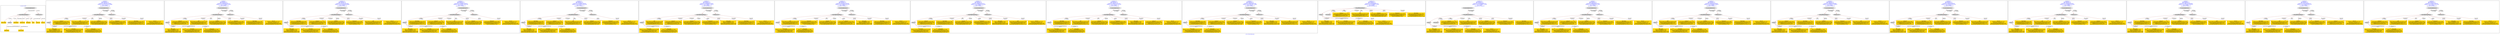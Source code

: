 digraph n0 {
fontcolor="blue"
remincross="true"
label="s12-s-19-artworks.json"
subgraph cluster_0 {
label="1-correct model"
n2[style="filled",color="white",fillcolor="lightgray",label="CulturalHeritageObject1"];
n3[shape="plaintext",style="filled",fillcolor="gold",label="date_made"];
n4[style="filled",color="white",fillcolor="lightgray",label="Person1"];
n5[shape="plaintext",style="filled",fillcolor="gold",label="description"];
n6[shape="plaintext",style="filled",fillcolor="gold",label="dimensions"];
n7[shape="plaintext",style="filled",fillcolor="gold",label="technique"];
n8[shape="plaintext",style="filled",fillcolor="gold",label="title"];
n9[shape="plaintext",style="filled",fillcolor="gold",label="access_id"];
n10[shape="plaintext",style="filled",fillcolor="gold",label="nationality"];
n11[shape="plaintext",style="filled",fillcolor="gold",label="artist_name"];
n12[style="filled",color="white",fillcolor="lightgray",label="EuropeanaAggregation1"];
n13[style="filled",color="white",fillcolor="lightgray",label="WebResource1"];
n14[shape="plaintext",style="filled",fillcolor="gold",label="img_url"];
}
subgraph cluster_1 {
label="candidate 0\nlink coherence:1.0\nnode coherence:1.0\nconfidence:0.5061838747039631\nmapping score:0.6131724026790988\ncost:11.99961\n-precision:0.83-recall:0.83"
n16[style="filled",color="white",fillcolor="lightgray",label="CulturalHeritageObject1"];
n17[style="filled",color="white",fillcolor="lightgray",label="Person1"];
n18[style="filled",color="white",fillcolor="lightgray",label="EuropeanaAggregation1"];
n19[style="filled",color="white",fillcolor="lightgray",label="WebResource1"];
n20[shape="plaintext",style="filled",fillcolor="gold",label="date_made\n[Person,dateOfDeath,0.402]\n[Person,dateOfBirth,0.374]\n[CulturalHeritageObject,created,0.114]\n[Person,biographicalInformation,0.109]"];
n21[shape="plaintext",style="filled",fillcolor="gold",label="access_id\n[CulturalHeritageObject,extent,0.561]\n[CulturalHeritageObject,description,0.186]\n[WebResource,classLink,0.128]\n[CulturalHeritageObject,provenance,0.125]"];
n22[shape="plaintext",style="filled",fillcolor="gold",label="title\n[CulturalHeritageObject,description,0.325]\n[Person,biographicalInformation,0.301]\n[CulturalHeritageObject,title,0.277]\n[CulturalHeritageObject,provenance,0.097]"];
n23[shape="plaintext",style="filled",fillcolor="gold",label="technique\n[CulturalHeritageObject,medium,0.641]\n[CulturalHeritageObject,description,0.168]\n[Person,biographicalInformation,0.108]\n[CulturalHeritageObject,title,0.083]"];
n24[shape="plaintext",style="filled",fillcolor="gold",label="img_url\n[WebResource,classLink,0.737]\n[Document,classLink,0.152]\n[Person,biographicalInformation,0.06]\n[CulturalHeritageObject,description,0.051]"];
n25[shape="plaintext",style="filled",fillcolor="gold",label="dimensions\n[CulturalHeritageObject,extent,0.599]\n[CulturalHeritageObject,description,0.171]\n[CulturalHeritageObject,title,0.137]\n[Person,dateOfDeath,0.093]"];
n26[shape="plaintext",style="filled",fillcolor="gold",label="nationality\n[Person,countryAssociatedWithThePerson,0.855]\n[Person,biographicalInformation,0.079]\n[CulturalHeritageObject,title,0.039]\n[CulturalHeritageObject,description,0.027]"];
n27[shape="plaintext",style="filled",fillcolor="gold",label="artist_name\n[Person,nameOfThePerson,0.549]\n[Person,biographicalInformation,0.323]\n[CulturalHeritageObject,description,0.065]\n[CulturalHeritageObject,title,0.063]"];
n28[shape="plaintext",style="filled",fillcolor="gold",label="description\n[Person,biographicalInformation,0.46]\n[CulturalHeritageObject,description,0.371]\n[CulturalHeritageObject,title,0.111]\n[CulturalHeritageObject,provenance,0.059]"];
}
subgraph cluster_2 {
label="candidate 1\nlink coherence:1.0\nnode coherence:1.0\nconfidence:0.5030854910587115\nmapping score:0.6121396081306816\ncost:11.99961\n-precision:0.83-recall:0.83"
n30[style="filled",color="white",fillcolor="lightgray",label="CulturalHeritageObject1"];
n31[style="filled",color="white",fillcolor="lightgray",label="Person1"];
n32[style="filled",color="white",fillcolor="lightgray",label="EuropeanaAggregation1"];
n33[style="filled",color="white",fillcolor="lightgray",label="WebResource1"];
n34[shape="plaintext",style="filled",fillcolor="gold",label="access_id\n[CulturalHeritageObject,extent,0.561]\n[CulturalHeritageObject,description,0.186]\n[WebResource,classLink,0.128]\n[CulturalHeritageObject,provenance,0.125]"];
n35[shape="plaintext",style="filled",fillcolor="gold",label="title\n[CulturalHeritageObject,description,0.325]\n[Person,biographicalInformation,0.301]\n[CulturalHeritageObject,title,0.277]\n[CulturalHeritageObject,provenance,0.097]"];
n36[shape="plaintext",style="filled",fillcolor="gold",label="technique\n[CulturalHeritageObject,medium,0.641]\n[CulturalHeritageObject,description,0.168]\n[Person,biographicalInformation,0.108]\n[CulturalHeritageObject,title,0.083]"];
n37[shape="plaintext",style="filled",fillcolor="gold",label="img_url\n[WebResource,classLink,0.737]\n[Document,classLink,0.152]\n[Person,biographicalInformation,0.06]\n[CulturalHeritageObject,description,0.051]"];
n38[shape="plaintext",style="filled",fillcolor="gold",label="dimensions\n[CulturalHeritageObject,extent,0.599]\n[CulturalHeritageObject,description,0.171]\n[CulturalHeritageObject,title,0.137]\n[Person,dateOfDeath,0.093]"];
n39[shape="plaintext",style="filled",fillcolor="gold",label="date_made\n[Person,dateOfDeath,0.402]\n[Person,dateOfBirth,0.374]\n[CulturalHeritageObject,created,0.114]\n[Person,biographicalInformation,0.109]"];
n40[shape="plaintext",style="filled",fillcolor="gold",label="nationality\n[Person,countryAssociatedWithThePerson,0.855]\n[Person,biographicalInformation,0.079]\n[CulturalHeritageObject,title,0.039]\n[CulturalHeritageObject,description,0.027]"];
n41[shape="plaintext",style="filled",fillcolor="gold",label="artist_name\n[Person,nameOfThePerson,0.549]\n[Person,biographicalInformation,0.323]\n[CulturalHeritageObject,description,0.065]\n[CulturalHeritageObject,title,0.063]"];
n42[shape="plaintext",style="filled",fillcolor="gold",label="description\n[Person,biographicalInformation,0.46]\n[CulturalHeritageObject,description,0.371]\n[CulturalHeritageObject,title,0.111]\n[CulturalHeritageObject,provenance,0.059]"];
}
subgraph cluster_3 {
label="candidate 10\nlink coherence:1.0\nnode coherence:1.0\nconfidence:0.4737187215013654\nmapping score:0.6023506849448995\ncost:11.99961\n-precision:0.67-recall:0.67"
n44[style="filled",color="white",fillcolor="lightgray",label="CulturalHeritageObject1"];
n45[style="filled",color="white",fillcolor="lightgray",label="Person1"];
n46[style="filled",color="white",fillcolor="lightgray",label="EuropeanaAggregation1"];
n47[style="filled",color="white",fillcolor="lightgray",label="WebResource1"];
n48[shape="plaintext",style="filled",fillcolor="gold",label="description\n[Person,biographicalInformation,0.46]\n[CulturalHeritageObject,description,0.371]\n[CulturalHeritageObject,title,0.111]\n[CulturalHeritageObject,provenance,0.059]"];
n49[shape="plaintext",style="filled",fillcolor="gold",label="access_id\n[CulturalHeritageObject,extent,0.561]\n[CulturalHeritageObject,description,0.186]\n[WebResource,classLink,0.128]\n[CulturalHeritageObject,provenance,0.125]"];
n50[shape="plaintext",style="filled",fillcolor="gold",label="technique\n[CulturalHeritageObject,medium,0.641]\n[CulturalHeritageObject,description,0.168]\n[Person,biographicalInformation,0.108]\n[CulturalHeritageObject,title,0.083]"];
n51[shape="plaintext",style="filled",fillcolor="gold",label="img_url\n[WebResource,classLink,0.737]\n[Document,classLink,0.152]\n[Person,biographicalInformation,0.06]\n[CulturalHeritageObject,description,0.051]"];
n52[shape="plaintext",style="filled",fillcolor="gold",label="dimensions\n[CulturalHeritageObject,extent,0.599]\n[CulturalHeritageObject,description,0.171]\n[CulturalHeritageObject,title,0.137]\n[Person,dateOfDeath,0.093]"];
n53[shape="plaintext",style="filled",fillcolor="gold",label="date_made\n[Person,dateOfDeath,0.402]\n[Person,dateOfBirth,0.374]\n[CulturalHeritageObject,created,0.114]\n[Person,biographicalInformation,0.109]"];
n54[shape="plaintext",style="filled",fillcolor="gold",label="nationality\n[Person,countryAssociatedWithThePerson,0.855]\n[Person,biographicalInformation,0.079]\n[CulturalHeritageObject,title,0.039]\n[CulturalHeritageObject,description,0.027]"];
n55[shape="plaintext",style="filled",fillcolor="gold",label="artist_name\n[Person,nameOfThePerson,0.549]\n[Person,biographicalInformation,0.323]\n[CulturalHeritageObject,description,0.065]\n[CulturalHeritageObject,title,0.063]"];
n56[shape="plaintext",style="filled",fillcolor="gold",label="title\n[CulturalHeritageObject,description,0.325]\n[Person,biographicalInformation,0.301]\n[CulturalHeritageObject,title,0.277]\n[CulturalHeritageObject,provenance,0.097]"];
}
subgraph cluster_4 {
label="candidate 11\nlink coherence:1.0\nnode coherence:1.0\nconfidence:0.47145808217949703\nmapping score:0.6015971385042768\ncost:11.99961\n-precision:0.75-recall:0.75"
n58[style="filled",color="white",fillcolor="lightgray",label="CulturalHeritageObject1"];
n59[style="filled",color="white",fillcolor="lightgray",label="Person1"];
n60[style="filled",color="white",fillcolor="lightgray",label="EuropeanaAggregation1"];
n61[style="filled",color="white",fillcolor="lightgray",label="WebResource1"];
n62[shape="plaintext",style="filled",fillcolor="gold",label="date_made\n[Person,dateOfDeath,0.402]\n[Person,dateOfBirth,0.374]\n[CulturalHeritageObject,created,0.114]\n[Person,biographicalInformation,0.109]"];
n63[shape="plaintext",style="filled",fillcolor="gold",label="description\n[Person,biographicalInformation,0.46]\n[CulturalHeritageObject,description,0.371]\n[CulturalHeritageObject,title,0.111]\n[CulturalHeritageObject,provenance,0.059]"];
n64[shape="plaintext",style="filled",fillcolor="gold",label="access_id\n[CulturalHeritageObject,extent,0.561]\n[CulturalHeritageObject,description,0.186]\n[WebResource,classLink,0.128]\n[CulturalHeritageObject,provenance,0.125]"];
n65[shape="plaintext",style="filled",fillcolor="gold",label="title\n[CulturalHeritageObject,description,0.325]\n[Person,biographicalInformation,0.301]\n[CulturalHeritageObject,title,0.277]\n[CulturalHeritageObject,provenance,0.097]"];
n66[shape="plaintext",style="filled",fillcolor="gold",label="technique\n[CulturalHeritageObject,medium,0.641]\n[CulturalHeritageObject,description,0.168]\n[Person,biographicalInformation,0.108]\n[CulturalHeritageObject,title,0.083]"];
n67[shape="plaintext",style="filled",fillcolor="gold",label="img_url\n[WebResource,classLink,0.737]\n[Document,classLink,0.152]\n[Person,biographicalInformation,0.06]\n[CulturalHeritageObject,description,0.051]"];
n68[shape="plaintext",style="filled",fillcolor="gold",label="dimensions\n[CulturalHeritageObject,extent,0.599]\n[CulturalHeritageObject,description,0.171]\n[CulturalHeritageObject,title,0.137]\n[Person,dateOfDeath,0.093]"];
n69[shape="plaintext",style="filled",fillcolor="gold",label="nationality\n[Person,countryAssociatedWithThePerson,0.855]\n[Person,biographicalInformation,0.079]\n[CulturalHeritageObject,title,0.039]\n[CulturalHeritageObject,description,0.027]"];
n70[shape="plaintext",style="filled",fillcolor="gold",label="artist_name\n[Person,nameOfThePerson,0.549]\n[Person,biographicalInformation,0.323]\n[CulturalHeritageObject,description,0.065]\n[CulturalHeritageObject,title,0.063]"];
}
subgraph cluster_5 {
label="candidate 12\nlink coherence:1.0\nnode coherence:1.0\nconfidence:0.47145808217949703\nmapping score:0.6015971385042768\ncost:11.99972\n-precision:0.75-recall:0.75"
n72[style="filled",color="white",fillcolor="lightgray",label="CulturalHeritageObject1"];
n73[style="filled",color="white",fillcolor="lightgray",label="Person1"];
n74[style="filled",color="white",fillcolor="lightgray",label="EuropeanaAggregation1"];
n75[style="filled",color="white",fillcolor="lightgray",label="WebResource2"];
n76[shape="plaintext",style="filled",fillcolor="gold",label="date_made\n[Person,dateOfDeath,0.402]\n[Person,dateOfBirth,0.374]\n[CulturalHeritageObject,created,0.114]\n[Person,biographicalInformation,0.109]"];
n77[shape="plaintext",style="filled",fillcolor="gold",label="description\n[Person,biographicalInformation,0.46]\n[CulturalHeritageObject,description,0.371]\n[CulturalHeritageObject,title,0.111]\n[CulturalHeritageObject,provenance,0.059]"];
n78[shape="plaintext",style="filled",fillcolor="gold",label="access_id\n[CulturalHeritageObject,extent,0.561]\n[CulturalHeritageObject,description,0.186]\n[WebResource,classLink,0.128]\n[CulturalHeritageObject,provenance,0.125]"];
n79[shape="plaintext",style="filled",fillcolor="gold",label="title\n[CulturalHeritageObject,description,0.325]\n[Person,biographicalInformation,0.301]\n[CulturalHeritageObject,title,0.277]\n[CulturalHeritageObject,provenance,0.097]"];
n80[shape="plaintext",style="filled",fillcolor="gold",label="technique\n[CulturalHeritageObject,medium,0.641]\n[CulturalHeritageObject,description,0.168]\n[Person,biographicalInformation,0.108]\n[CulturalHeritageObject,title,0.083]"];
n81[shape="plaintext",style="filled",fillcolor="gold",label="dimensions\n[CulturalHeritageObject,extent,0.599]\n[CulturalHeritageObject,description,0.171]\n[CulturalHeritageObject,title,0.137]\n[Person,dateOfDeath,0.093]"];
n82[shape="plaintext",style="filled",fillcolor="gold",label="img_url\n[WebResource,classLink,0.737]\n[Document,classLink,0.152]\n[Person,biographicalInformation,0.06]\n[CulturalHeritageObject,description,0.051]"];
n83[shape="plaintext",style="filled",fillcolor="gold",label="nationality\n[Person,countryAssociatedWithThePerson,0.855]\n[Person,biographicalInformation,0.079]\n[CulturalHeritageObject,title,0.039]\n[CulturalHeritageObject,description,0.027]"];
n84[shape="plaintext",style="filled",fillcolor="gold",label="artist_name\n[Person,nameOfThePerson,0.549]\n[Person,biographicalInformation,0.323]\n[CulturalHeritageObject,description,0.065]\n[CulturalHeritageObject,title,0.063]"];
}
subgraph cluster_6 {
label="candidate 13\nlink coherence:1.0\nnode coherence:1.0\nconfidence:0.45426840877100283\nmapping score:0.595867247368112\ncost:11.99961\n-precision:0.83-recall:0.83"
n86[style="filled",color="white",fillcolor="lightgray",label="CulturalHeritageObject1"];
n87[style="filled",color="white",fillcolor="lightgray",label="Person1"];
n88[style="filled",color="white",fillcolor="lightgray",label="EuropeanaAggregation1"];
n89[style="filled",color="white",fillcolor="lightgray",label="WebResource1"];
n90[shape="plaintext",style="filled",fillcolor="gold",label="title\n[CulturalHeritageObject,description,0.325]\n[Person,biographicalInformation,0.301]\n[CulturalHeritageObject,title,0.277]\n[CulturalHeritageObject,provenance,0.097]"];
n91[shape="plaintext",style="filled",fillcolor="gold",label="access_id\n[CulturalHeritageObject,extent,0.561]\n[CulturalHeritageObject,description,0.186]\n[WebResource,classLink,0.128]\n[CulturalHeritageObject,provenance,0.125]"];
n92[shape="plaintext",style="filled",fillcolor="gold",label="technique\n[CulturalHeritageObject,medium,0.641]\n[CulturalHeritageObject,description,0.168]\n[Person,biographicalInformation,0.108]\n[CulturalHeritageObject,title,0.083]"];
n93[shape="plaintext",style="filled",fillcolor="gold",label="img_url\n[WebResource,classLink,0.737]\n[Document,classLink,0.152]\n[Person,biographicalInformation,0.06]\n[CulturalHeritageObject,description,0.051]"];
n94[shape="plaintext",style="filled",fillcolor="gold",label="dimensions\n[CulturalHeritageObject,extent,0.599]\n[CulturalHeritageObject,description,0.171]\n[CulturalHeritageObject,title,0.137]\n[Person,dateOfDeath,0.093]"];
n95[shape="plaintext",style="filled",fillcolor="gold",label="nationality\n[Person,countryAssociatedWithThePerson,0.855]\n[Person,biographicalInformation,0.079]\n[CulturalHeritageObject,title,0.039]\n[CulturalHeritageObject,description,0.027]"];
n96[shape="plaintext",style="filled",fillcolor="gold",label="date_made\n[Person,dateOfDeath,0.402]\n[Person,dateOfBirth,0.374]\n[CulturalHeritageObject,created,0.114]\n[Person,biographicalInformation,0.109]"];
n97[shape="plaintext",style="filled",fillcolor="gold",label="artist_name\n[Person,nameOfThePerson,0.549]\n[Person,biographicalInformation,0.323]\n[CulturalHeritageObject,description,0.065]\n[CulturalHeritageObject,title,0.063]"];
n98[shape="plaintext",style="filled",fillcolor="gold",label="description\n[Person,biographicalInformation,0.46]\n[CulturalHeritageObject,description,0.371]\n[CulturalHeritageObject,title,0.111]\n[CulturalHeritageObject,provenance,0.059]"];
}
subgraph cluster_7 {
label="candidate 14\nlink coherence:1.0\nnode coherence:1.0\nconfidence:0.45153281412903495\nmapping score:0.594955382487456\ncost:11.99961\n-precision:0.75-recall:0.75"
n100[style="filled",color="white",fillcolor="lightgray",label="CulturalHeritageObject1"];
n101[style="filled",color="white",fillcolor="lightgray",label="Person1"];
n102[style="filled",color="white",fillcolor="lightgray",label="EuropeanaAggregation1"];
n103[style="filled",color="white",fillcolor="lightgray",label="WebResource1"];
n104[shape="plaintext",style="filled",fillcolor="gold",label="title\n[CulturalHeritageObject,description,0.325]\n[Person,biographicalInformation,0.301]\n[CulturalHeritageObject,title,0.277]\n[CulturalHeritageObject,provenance,0.097]"];
n105[shape="plaintext",style="filled",fillcolor="gold",label="dimensions\n[CulturalHeritageObject,extent,0.599]\n[CulturalHeritageObject,description,0.171]\n[CulturalHeritageObject,title,0.137]\n[Person,dateOfDeath,0.093]"];
n106[shape="plaintext",style="filled",fillcolor="gold",label="technique\n[CulturalHeritageObject,medium,0.641]\n[CulturalHeritageObject,description,0.168]\n[Person,biographicalInformation,0.108]\n[CulturalHeritageObject,title,0.083]"];
n107[shape="plaintext",style="filled",fillcolor="gold",label="img_url\n[WebResource,classLink,0.737]\n[Document,classLink,0.152]\n[Person,biographicalInformation,0.06]\n[CulturalHeritageObject,description,0.051]"];
n108[shape="plaintext",style="filled",fillcolor="gold",label="access_id\n[CulturalHeritageObject,extent,0.561]\n[CulturalHeritageObject,description,0.186]\n[WebResource,classLink,0.128]\n[CulturalHeritageObject,provenance,0.125]"];
n109[shape="plaintext",style="filled",fillcolor="gold",label="nationality\n[Person,countryAssociatedWithThePerson,0.855]\n[Person,biographicalInformation,0.079]\n[CulturalHeritageObject,title,0.039]\n[CulturalHeritageObject,description,0.027]"];
n110[shape="plaintext",style="filled",fillcolor="gold",label="date_made\n[Person,dateOfDeath,0.402]\n[Person,dateOfBirth,0.374]\n[CulturalHeritageObject,created,0.114]\n[Person,biographicalInformation,0.109]"];
n111[shape="plaintext",style="filled",fillcolor="gold",label="artist_name\n[Person,nameOfThePerson,0.549]\n[Person,biographicalInformation,0.323]\n[CulturalHeritageObject,description,0.065]\n[CulturalHeritageObject,title,0.063]"];
n112[shape="plaintext",style="filled",fillcolor="gold",label="description\n[Person,biographicalInformation,0.46]\n[CulturalHeritageObject,description,0.371]\n[CulturalHeritageObject,title,0.111]\n[CulturalHeritageObject,provenance,0.059]"];
}
subgraph cluster_8 {
label="candidate 15\nlink coherence:1.0\nnode coherence:1.0\nconfidence:0.4506051624144127\nmapping score:0.5946461652492486\ncost:11.99961\n-precision:0.75-recall:0.75"
n114[style="filled",color="white",fillcolor="lightgray",label="CulturalHeritageObject1"];
n115[style="filled",color="white",fillcolor="lightgray",label="Person1"];
n116[style="filled",color="white",fillcolor="lightgray",label="EuropeanaAggregation1"];
n117[style="filled",color="white",fillcolor="lightgray",label="WebResource1"];
n118[shape="plaintext",style="filled",fillcolor="gold",label="access_id\n[CulturalHeritageObject,extent,0.561]\n[CulturalHeritageObject,description,0.186]\n[WebResource,classLink,0.128]\n[CulturalHeritageObject,provenance,0.125]"];
n119[shape="plaintext",style="filled",fillcolor="gold",label="description\n[Person,biographicalInformation,0.46]\n[CulturalHeritageObject,description,0.371]\n[CulturalHeritageObject,title,0.111]\n[CulturalHeritageObject,provenance,0.059]"];
n120[shape="plaintext",style="filled",fillcolor="gold",label="technique\n[CulturalHeritageObject,medium,0.641]\n[CulturalHeritageObject,description,0.168]\n[Person,biographicalInformation,0.108]\n[CulturalHeritageObject,title,0.083]"];
n121[shape="plaintext",style="filled",fillcolor="gold",label="img_url\n[WebResource,classLink,0.737]\n[Document,classLink,0.152]\n[Person,biographicalInformation,0.06]\n[CulturalHeritageObject,description,0.051]"];
n122[shape="plaintext",style="filled",fillcolor="gold",label="dimensions\n[CulturalHeritageObject,extent,0.599]\n[CulturalHeritageObject,description,0.171]\n[CulturalHeritageObject,title,0.137]\n[Person,dateOfDeath,0.093]"];
n123[shape="plaintext",style="filled",fillcolor="gold",label="nationality\n[Person,countryAssociatedWithThePerson,0.855]\n[Person,biographicalInformation,0.079]\n[CulturalHeritageObject,title,0.039]\n[CulturalHeritageObject,description,0.027]"];
n124[shape="plaintext",style="filled",fillcolor="gold",label="date_made\n[Person,dateOfDeath,0.402]\n[Person,dateOfBirth,0.374]\n[CulturalHeritageObject,created,0.114]\n[Person,biographicalInformation,0.109]"];
n125[shape="plaintext",style="filled",fillcolor="gold",label="artist_name\n[Person,nameOfThePerson,0.549]\n[Person,biographicalInformation,0.323]\n[CulturalHeritageObject,description,0.065]\n[CulturalHeritageObject,title,0.063]"];
n126[shape="plaintext",style="filled",fillcolor="gold",label="title\n[CulturalHeritageObject,description,0.325]\n[Person,biographicalInformation,0.301]\n[CulturalHeritageObject,title,0.277]\n[CulturalHeritageObject,provenance,0.097]"];
}
subgraph cluster_9 {
label="candidate 16\nlink coherence:1.0\nnode coherence:1.0\nconfidence:0.4463247222051067\nmapping score:0.5932193518461467\ncost:11.99961\n-precision:0.83-recall:0.83"
n128[style="filled",color="white",fillcolor="lightgray",label="CulturalHeritageObject1"];
n129[style="filled",color="white",fillcolor="lightgray",label="Person1"];
n130[style="filled",color="white",fillcolor="lightgray",label="EuropeanaAggregation1"];
n131[style="filled",color="white",fillcolor="lightgray",label="WebResource1"];
n132[shape="plaintext",style="filled",fillcolor="gold",label="description\n[Person,biographicalInformation,0.46]\n[CulturalHeritageObject,description,0.371]\n[CulturalHeritageObject,title,0.111]\n[CulturalHeritageObject,provenance,0.059]"];
n133[shape="plaintext",style="filled",fillcolor="gold",label="title\n[CulturalHeritageObject,description,0.325]\n[Person,biographicalInformation,0.301]\n[CulturalHeritageObject,title,0.277]\n[CulturalHeritageObject,provenance,0.097]"];
n134[shape="plaintext",style="filled",fillcolor="gold",label="technique\n[CulturalHeritageObject,medium,0.641]\n[CulturalHeritageObject,description,0.168]\n[Person,biographicalInformation,0.108]\n[CulturalHeritageObject,title,0.083]"];
n135[shape="plaintext",style="filled",fillcolor="gold",label="img_url\n[WebResource,classLink,0.737]\n[Document,classLink,0.152]\n[Person,biographicalInformation,0.06]\n[CulturalHeritageObject,description,0.051]"];
n136[shape="plaintext",style="filled",fillcolor="gold",label="dimensions\n[CulturalHeritageObject,extent,0.599]\n[CulturalHeritageObject,description,0.171]\n[CulturalHeritageObject,title,0.137]\n[Person,dateOfDeath,0.093]"];
n137[shape="plaintext",style="filled",fillcolor="gold",label="nationality\n[Person,countryAssociatedWithThePerson,0.855]\n[Person,biographicalInformation,0.079]\n[CulturalHeritageObject,title,0.039]\n[CulturalHeritageObject,description,0.027]"];
n138[shape="plaintext",style="filled",fillcolor="gold",label="date_made\n[Person,dateOfDeath,0.402]\n[Person,dateOfBirth,0.374]\n[CulturalHeritageObject,created,0.114]\n[Person,biographicalInformation,0.109]"];
n139[shape="plaintext",style="filled",fillcolor="gold",label="artist_name\n[Person,nameOfThePerson,0.549]\n[Person,biographicalInformation,0.323]\n[CulturalHeritageObject,description,0.065]\n[CulturalHeritageObject,title,0.063]"];
n140[shape="plaintext",style="filled",fillcolor="gold",label="access_id\n[CulturalHeritageObject,extent,0.561]\n[CulturalHeritageObject,description,0.186]\n[WebResource,classLink,0.128]\n[CulturalHeritageObject,provenance,0.125]"];
}
subgraph cluster_10 {
label="candidate 17\nlink coherence:1.0\nnode coherence:1.0\nconfidence:0.444821948107439\nmapping score:0.592718427146924\ncost:11.99961\n-precision:0.75-recall:0.75"
n142[style="filled",color="white",fillcolor="lightgray",label="CulturalHeritageObject1"];
n143[style="filled",color="white",fillcolor="lightgray",label="Person1"];
n144[style="filled",color="white",fillcolor="lightgray",label="EuropeanaAggregation1"];
n145[style="filled",color="white",fillcolor="lightgray",label="WebResource1"];
n146[shape="plaintext",style="filled",fillcolor="gold",label="description\n[Person,biographicalInformation,0.46]\n[CulturalHeritageObject,description,0.371]\n[CulturalHeritageObject,title,0.111]\n[CulturalHeritageObject,provenance,0.059]"];
n147[shape="plaintext",style="filled",fillcolor="gold",label="access_id\n[CulturalHeritageObject,extent,0.561]\n[CulturalHeritageObject,description,0.186]\n[WebResource,classLink,0.128]\n[CulturalHeritageObject,provenance,0.125]"];
n148[shape="plaintext",style="filled",fillcolor="gold",label="technique\n[CulturalHeritageObject,medium,0.641]\n[CulturalHeritageObject,description,0.168]\n[Person,biographicalInformation,0.108]\n[CulturalHeritageObject,title,0.083]"];
n149[shape="plaintext",style="filled",fillcolor="gold",label="img_url\n[WebResource,classLink,0.737]\n[Document,classLink,0.152]\n[Person,biographicalInformation,0.06]\n[CulturalHeritageObject,description,0.051]"];
n150[shape="plaintext",style="filled",fillcolor="gold",label="dimensions\n[CulturalHeritageObject,extent,0.599]\n[CulturalHeritageObject,description,0.171]\n[CulturalHeritageObject,title,0.137]\n[Person,dateOfDeath,0.093]"];
n151[shape="plaintext",style="filled",fillcolor="gold",label="nationality\n[Person,countryAssociatedWithThePerson,0.855]\n[Person,biographicalInformation,0.079]\n[CulturalHeritageObject,title,0.039]\n[CulturalHeritageObject,description,0.027]"];
n152[shape="plaintext",style="filled",fillcolor="gold",label="date_made\n[Person,dateOfDeath,0.402]\n[Person,dateOfBirth,0.374]\n[CulturalHeritageObject,created,0.114]\n[Person,biographicalInformation,0.109]"];
n153[shape="plaintext",style="filled",fillcolor="gold",label="artist_name\n[Person,nameOfThePerson,0.549]\n[Person,biographicalInformation,0.323]\n[CulturalHeritageObject,description,0.065]\n[CulturalHeritageObject,title,0.063]"];
n154[shape="plaintext",style="filled",fillcolor="gold",label="title\n[CulturalHeritageObject,description,0.325]\n[Person,biographicalInformation,0.301]\n[CulturalHeritageObject,title,0.277]\n[CulturalHeritageObject,provenance,0.097]"];
}
subgraph cluster_11 {
label="candidate 18\nlink coherence:1.0\nnode coherence:1.0\nconfidence:0.44107662980657475\nmapping score:0.5914699877133026\ncost:10.99982\n-precision:0.64-recall:0.58"
n156[style="filled",color="white",fillcolor="lightgray",label="CulturalHeritageObject1"];
n157[style="filled",color="white",fillcolor="lightgray",label="Person1"];
n158[style="filled",color="white",fillcolor="lightgray",label="Document1"];
n159[shape="plaintext",style="filled",fillcolor="gold",label="date_made\n[Person,dateOfDeath,0.402]\n[Person,dateOfBirth,0.374]\n[CulturalHeritageObject,created,0.114]\n[Person,biographicalInformation,0.109]"];
n160[shape="plaintext",style="filled",fillcolor="gold",label="access_id\n[CulturalHeritageObject,extent,0.561]\n[CulturalHeritageObject,description,0.186]\n[WebResource,classLink,0.128]\n[CulturalHeritageObject,provenance,0.125]"];
n161[shape="plaintext",style="filled",fillcolor="gold",label="title\n[CulturalHeritageObject,description,0.325]\n[Person,biographicalInformation,0.301]\n[CulturalHeritageObject,title,0.277]\n[CulturalHeritageObject,provenance,0.097]"];
n162[shape="plaintext",style="filled",fillcolor="gold",label="technique\n[CulturalHeritageObject,medium,0.641]\n[CulturalHeritageObject,description,0.168]\n[Person,biographicalInformation,0.108]\n[CulturalHeritageObject,title,0.083]"];
n163[shape="plaintext",style="filled",fillcolor="gold",label="dimensions\n[CulturalHeritageObject,extent,0.599]\n[CulturalHeritageObject,description,0.171]\n[CulturalHeritageObject,title,0.137]\n[Person,dateOfDeath,0.093]"];
n164[shape="plaintext",style="filled",fillcolor="gold",label="img_url\n[WebResource,classLink,0.737]\n[Document,classLink,0.152]\n[Person,biographicalInformation,0.06]\n[CulturalHeritageObject,description,0.051]"];
n165[shape="plaintext",style="filled",fillcolor="gold",label="nationality\n[Person,countryAssociatedWithThePerson,0.855]\n[Person,biographicalInformation,0.079]\n[CulturalHeritageObject,title,0.039]\n[CulturalHeritageObject,description,0.027]"];
n166[shape="plaintext",style="filled",fillcolor="gold",label="artist_name\n[Person,nameOfThePerson,0.549]\n[Person,biographicalInformation,0.323]\n[CulturalHeritageObject,description,0.065]\n[CulturalHeritageObject,title,0.063]"];
n167[shape="plaintext",style="filled",fillcolor="gold",label="description\n[Person,biographicalInformation,0.46]\n[CulturalHeritageObject,description,0.371]\n[CulturalHeritageObject,title,0.111]\n[CulturalHeritageObject,provenance,0.059]"];
}
subgraph cluster_12 {
label="candidate 19\nlink coherence:1.0\nnode coherence:1.0\nconfidence:0.44107662980657475\nmapping score:0.5914699877133026\ncost:11.9997\n-precision:0.67-recall:0.67"
n169[style="filled",color="white",fillcolor="lightgray",label="CulturalHeritageObject1"];
n170[style="filled",color="white",fillcolor="lightgray",label="Person1"];
n171[style="filled",color="white",fillcolor="lightgray",label="Document1"];
n172[style="filled",color="white",fillcolor="lightgray",label="EuropeanaAggregation1"];
n173[shape="plaintext",style="filled",fillcolor="gold",label="date_made\n[Person,dateOfDeath,0.402]\n[Person,dateOfBirth,0.374]\n[CulturalHeritageObject,created,0.114]\n[Person,biographicalInformation,0.109]"];
n174[shape="plaintext",style="filled",fillcolor="gold",label="access_id\n[CulturalHeritageObject,extent,0.561]\n[CulturalHeritageObject,description,0.186]\n[WebResource,classLink,0.128]\n[CulturalHeritageObject,provenance,0.125]"];
n175[shape="plaintext",style="filled",fillcolor="gold",label="title\n[CulturalHeritageObject,description,0.325]\n[Person,biographicalInformation,0.301]\n[CulturalHeritageObject,title,0.277]\n[CulturalHeritageObject,provenance,0.097]"];
n176[shape="plaintext",style="filled",fillcolor="gold",label="technique\n[CulturalHeritageObject,medium,0.641]\n[CulturalHeritageObject,description,0.168]\n[Person,biographicalInformation,0.108]\n[CulturalHeritageObject,title,0.083]"];
n177[shape="plaintext",style="filled",fillcolor="gold",label="dimensions\n[CulturalHeritageObject,extent,0.599]\n[CulturalHeritageObject,description,0.171]\n[CulturalHeritageObject,title,0.137]\n[Person,dateOfDeath,0.093]"];
n178[shape="plaintext",style="filled",fillcolor="gold",label="img_url\n[WebResource,classLink,0.737]\n[Document,classLink,0.152]\n[Person,biographicalInformation,0.06]\n[CulturalHeritageObject,description,0.051]"];
n179[shape="plaintext",style="filled",fillcolor="gold",label="nationality\n[Person,countryAssociatedWithThePerson,0.855]\n[Person,biographicalInformation,0.079]\n[CulturalHeritageObject,title,0.039]\n[CulturalHeritageObject,description,0.027]"];
n180[shape="plaintext",style="filled",fillcolor="gold",label="artist_name\n[Person,nameOfThePerson,0.549]\n[Person,biographicalInformation,0.323]\n[CulturalHeritageObject,description,0.065]\n[CulturalHeritageObject,title,0.063]"];
n181[shape="plaintext",style="filled",fillcolor="gold",label="description\n[Person,biographicalInformation,0.46]\n[CulturalHeritageObject,description,0.371]\n[CulturalHeritageObject,title,0.111]\n[CulturalHeritageObject,provenance,0.059]"];
}
subgraph cluster_13 {
label="candidate 2\nlink coherence:1.0\nnode coherence:1.0\nconfidence:0.48626356581018076\nmapping score:0.6065322997145047\ncost:11.99961\n-precision:0.75-recall:0.75"
n183[style="filled",color="white",fillcolor="lightgray",label="CulturalHeritageObject1"];
n184[style="filled",color="white",fillcolor="lightgray",label="Person1"];
n185[style="filled",color="white",fillcolor="lightgray",label="EuropeanaAggregation1"];
n186[style="filled",color="white",fillcolor="lightgray",label="WebResource1"];
n187[shape="plaintext",style="filled",fillcolor="gold",label="title\n[CulturalHeritageObject,description,0.325]\n[Person,biographicalInformation,0.301]\n[CulturalHeritageObject,title,0.277]\n[CulturalHeritageObject,provenance,0.097]"];
n188[shape="plaintext",style="filled",fillcolor="gold",label="date_made\n[Person,dateOfDeath,0.402]\n[Person,dateOfBirth,0.374]\n[CulturalHeritageObject,created,0.114]\n[Person,biographicalInformation,0.109]"];
n189[shape="plaintext",style="filled",fillcolor="gold",label="access_id\n[CulturalHeritageObject,extent,0.561]\n[CulturalHeritageObject,description,0.186]\n[WebResource,classLink,0.128]\n[CulturalHeritageObject,provenance,0.125]"];
n190[shape="plaintext",style="filled",fillcolor="gold",label="technique\n[CulturalHeritageObject,medium,0.641]\n[CulturalHeritageObject,description,0.168]\n[Person,biographicalInformation,0.108]\n[CulturalHeritageObject,title,0.083]"];
n191[shape="plaintext",style="filled",fillcolor="gold",label="img_url\n[WebResource,classLink,0.737]\n[Document,classLink,0.152]\n[Person,biographicalInformation,0.06]\n[CulturalHeritageObject,description,0.051]"];
n192[shape="plaintext",style="filled",fillcolor="gold",label="dimensions\n[CulturalHeritageObject,extent,0.599]\n[CulturalHeritageObject,description,0.171]\n[CulturalHeritageObject,title,0.137]\n[Person,dateOfDeath,0.093]"];
n193[shape="plaintext",style="filled",fillcolor="gold",label="nationality\n[Person,countryAssociatedWithThePerson,0.855]\n[Person,biographicalInformation,0.079]\n[CulturalHeritageObject,title,0.039]\n[CulturalHeritageObject,description,0.027]"];
n194[shape="plaintext",style="filled",fillcolor="gold",label="artist_name\n[Person,nameOfThePerson,0.549]\n[Person,biographicalInformation,0.323]\n[CulturalHeritageObject,description,0.065]\n[CulturalHeritageObject,title,0.063]"];
n195[shape="plaintext",style="filled",fillcolor="gold",label="description\n[Person,biographicalInformation,0.46]\n[CulturalHeritageObject,description,0.371]\n[CulturalHeritageObject,title,0.111]\n[CulturalHeritageObject,provenance,0.059]"];
}
subgraph cluster_14 {
label="candidate 3\nlink coherence:1.0\nnode coherence:1.0\nconfidence:0.4831651821649292\nmapping score:0.6054995051660875\ncost:11.99961\n-precision:0.75-recall:0.75"
n197[style="filled",color="white",fillcolor="lightgray",label="CulturalHeritageObject1"];
n198[style="filled",color="white",fillcolor="lightgray",label="Person1"];
n199[style="filled",color="white",fillcolor="lightgray",label="EuropeanaAggregation1"];
n200[style="filled",color="white",fillcolor="lightgray",label="WebResource1"];
n201[shape="plaintext",style="filled",fillcolor="gold",label="title\n[CulturalHeritageObject,description,0.325]\n[Person,biographicalInformation,0.301]\n[CulturalHeritageObject,title,0.277]\n[CulturalHeritageObject,provenance,0.097]"];
n202[shape="plaintext",style="filled",fillcolor="gold",label="access_id\n[CulturalHeritageObject,extent,0.561]\n[CulturalHeritageObject,description,0.186]\n[WebResource,classLink,0.128]\n[CulturalHeritageObject,provenance,0.125]"];
n203[shape="plaintext",style="filled",fillcolor="gold",label="technique\n[CulturalHeritageObject,medium,0.641]\n[CulturalHeritageObject,description,0.168]\n[Person,biographicalInformation,0.108]\n[CulturalHeritageObject,title,0.083]"];
n204[shape="plaintext",style="filled",fillcolor="gold",label="img_url\n[WebResource,classLink,0.737]\n[Document,classLink,0.152]\n[Person,biographicalInformation,0.06]\n[CulturalHeritageObject,description,0.051]"];
n205[shape="plaintext",style="filled",fillcolor="gold",label="dimensions\n[CulturalHeritageObject,extent,0.599]\n[CulturalHeritageObject,description,0.171]\n[CulturalHeritageObject,title,0.137]\n[Person,dateOfDeath,0.093]"];
n206[shape="plaintext",style="filled",fillcolor="gold",label="date_made\n[Person,dateOfDeath,0.402]\n[Person,dateOfBirth,0.374]\n[CulturalHeritageObject,created,0.114]\n[Person,biographicalInformation,0.109]"];
n207[shape="plaintext",style="filled",fillcolor="gold",label="nationality\n[Person,countryAssociatedWithThePerson,0.855]\n[Person,biographicalInformation,0.079]\n[CulturalHeritageObject,title,0.039]\n[CulturalHeritageObject,description,0.027]"];
n208[shape="plaintext",style="filled",fillcolor="gold",label="artist_name\n[Person,nameOfThePerson,0.549]\n[Person,biographicalInformation,0.323]\n[CulturalHeritageObject,description,0.065]\n[CulturalHeritageObject,title,0.063]"];
n209[shape="plaintext",style="filled",fillcolor="gold",label="description\n[Person,biographicalInformation,0.46]\n[CulturalHeritageObject,description,0.371]\n[CulturalHeritageObject,title,0.111]\n[CulturalHeritageObject,provenance,0.059]"];
}
subgraph cluster_15 {
label="candidate 4\nlink coherence:1.0\nnode coherence:1.0\nconfidence:0.4826003194535906\nmapping score:0.6053112175956413\ncost:11.99961\n-precision:0.67-recall:0.67"
n211[style="filled",color="white",fillcolor="lightgray",label="CulturalHeritageObject1"];
n212[style="filled",color="white",fillcolor="lightgray",label="Person1"];
n213[style="filled",color="white",fillcolor="lightgray",label="EuropeanaAggregation1"];
n214[style="filled",color="white",fillcolor="lightgray",label="WebResource1"];
n215[shape="plaintext",style="filled",fillcolor="gold",label="date_made\n[Person,dateOfDeath,0.402]\n[Person,dateOfBirth,0.374]\n[CulturalHeritageObject,created,0.114]\n[Person,biographicalInformation,0.109]"];
n216[shape="plaintext",style="filled",fillcolor="gold",label="access_id\n[CulturalHeritageObject,extent,0.561]\n[CulturalHeritageObject,description,0.186]\n[WebResource,classLink,0.128]\n[CulturalHeritageObject,provenance,0.125]"];
n217[shape="plaintext",style="filled",fillcolor="gold",label="description\n[Person,biographicalInformation,0.46]\n[CulturalHeritageObject,description,0.371]\n[CulturalHeritageObject,title,0.111]\n[CulturalHeritageObject,provenance,0.059]"];
n218[shape="plaintext",style="filled",fillcolor="gold",label="technique\n[CulturalHeritageObject,medium,0.641]\n[CulturalHeritageObject,description,0.168]\n[Person,biographicalInformation,0.108]\n[CulturalHeritageObject,title,0.083]"];
n219[shape="plaintext",style="filled",fillcolor="gold",label="img_url\n[WebResource,classLink,0.737]\n[Document,classLink,0.152]\n[Person,biographicalInformation,0.06]\n[CulturalHeritageObject,description,0.051]"];
n220[shape="plaintext",style="filled",fillcolor="gold",label="dimensions\n[CulturalHeritageObject,extent,0.599]\n[CulturalHeritageObject,description,0.171]\n[CulturalHeritageObject,title,0.137]\n[Person,dateOfDeath,0.093]"];
n221[shape="plaintext",style="filled",fillcolor="gold",label="nationality\n[Person,countryAssociatedWithThePerson,0.855]\n[Person,biographicalInformation,0.079]\n[CulturalHeritageObject,title,0.039]\n[CulturalHeritageObject,description,0.027]"];
n222[shape="plaintext",style="filled",fillcolor="gold",label="artist_name\n[Person,nameOfThePerson,0.549]\n[Person,biographicalInformation,0.323]\n[CulturalHeritageObject,description,0.065]\n[CulturalHeritageObject,title,0.063]"];
n223[shape="plaintext",style="filled",fillcolor="gold",label="title\n[CulturalHeritageObject,description,0.325]\n[Person,biographicalInformation,0.301]\n[CulturalHeritageObject,title,0.277]\n[CulturalHeritageObject,provenance,0.097]"];
}
subgraph cluster_16 {
label="candidate 5\nlink coherence:1.0\nnode coherence:1.0\nconfidence:0.479501935808339\nmapping score:0.6042784230472241\ncost:11.99961\n-precision:0.67-recall:0.67"
n225[style="filled",color="white",fillcolor="lightgray",label="CulturalHeritageObject1"];
n226[style="filled",color="white",fillcolor="lightgray",label="Person1"];
n227[style="filled",color="white",fillcolor="lightgray",label="EuropeanaAggregation1"];
n228[style="filled",color="white",fillcolor="lightgray",label="WebResource1"];
n229[shape="plaintext",style="filled",fillcolor="gold",label="access_id\n[CulturalHeritageObject,extent,0.561]\n[CulturalHeritageObject,description,0.186]\n[WebResource,classLink,0.128]\n[CulturalHeritageObject,provenance,0.125]"];
n230[shape="plaintext",style="filled",fillcolor="gold",label="description\n[Person,biographicalInformation,0.46]\n[CulturalHeritageObject,description,0.371]\n[CulturalHeritageObject,title,0.111]\n[CulturalHeritageObject,provenance,0.059]"];
n231[shape="plaintext",style="filled",fillcolor="gold",label="technique\n[CulturalHeritageObject,medium,0.641]\n[CulturalHeritageObject,description,0.168]\n[Person,biographicalInformation,0.108]\n[CulturalHeritageObject,title,0.083]"];
n232[shape="plaintext",style="filled",fillcolor="gold",label="img_url\n[WebResource,classLink,0.737]\n[Document,classLink,0.152]\n[Person,biographicalInformation,0.06]\n[CulturalHeritageObject,description,0.051]"];
n233[shape="plaintext",style="filled",fillcolor="gold",label="dimensions\n[CulturalHeritageObject,extent,0.599]\n[CulturalHeritageObject,description,0.171]\n[CulturalHeritageObject,title,0.137]\n[Person,dateOfDeath,0.093]"];
n234[shape="plaintext",style="filled",fillcolor="gold",label="date_made\n[Person,dateOfDeath,0.402]\n[Person,dateOfBirth,0.374]\n[CulturalHeritageObject,created,0.114]\n[Person,biographicalInformation,0.109]"];
n235[shape="plaintext",style="filled",fillcolor="gold",label="nationality\n[Person,countryAssociatedWithThePerson,0.855]\n[Person,biographicalInformation,0.079]\n[CulturalHeritageObject,title,0.039]\n[CulturalHeritageObject,description,0.027]"];
n236[shape="plaintext",style="filled",fillcolor="gold",label="artist_name\n[Person,nameOfThePerson,0.549]\n[Person,biographicalInformation,0.323]\n[CulturalHeritageObject,description,0.065]\n[CulturalHeritageObject,title,0.063]"];
n237[shape="plaintext",style="filled",fillcolor="gold",label="title\n[CulturalHeritageObject,description,0.325]\n[Person,biographicalInformation,0.301]\n[CulturalHeritageObject,title,0.277]\n[CulturalHeritageObject,provenance,0.097]"];
}
subgraph cluster_17 {
label="candidate 6\nlink coherence:1.0\nnode coherence:1.0\nconfidence:0.4783198792442847\nmapping score:0.6038844041925393\ncost:11.99961\n-precision:0.75-recall:0.75"
n239[style="filled",color="white",fillcolor="lightgray",label="CulturalHeritageObject1"];
n240[style="filled",color="white",fillcolor="lightgray",label="Person1"];
n241[style="filled",color="white",fillcolor="lightgray",label="EuropeanaAggregation1"];
n242[style="filled",color="white",fillcolor="lightgray",label="WebResource1"];
n243[shape="plaintext",style="filled",fillcolor="gold",label="date_made\n[Person,dateOfDeath,0.402]\n[Person,dateOfBirth,0.374]\n[CulturalHeritageObject,created,0.114]\n[Person,biographicalInformation,0.109]"];
n244[shape="plaintext",style="filled",fillcolor="gold",label="description\n[Person,biographicalInformation,0.46]\n[CulturalHeritageObject,description,0.371]\n[CulturalHeritageObject,title,0.111]\n[CulturalHeritageObject,provenance,0.059]"];
n245[shape="plaintext",style="filled",fillcolor="gold",label="title\n[CulturalHeritageObject,description,0.325]\n[Person,biographicalInformation,0.301]\n[CulturalHeritageObject,title,0.277]\n[CulturalHeritageObject,provenance,0.097]"];
n246[shape="plaintext",style="filled",fillcolor="gold",label="technique\n[CulturalHeritageObject,medium,0.641]\n[CulturalHeritageObject,description,0.168]\n[Person,biographicalInformation,0.108]\n[CulturalHeritageObject,title,0.083]"];
n247[shape="plaintext",style="filled",fillcolor="gold",label="img_url\n[WebResource,classLink,0.737]\n[Document,classLink,0.152]\n[Person,biographicalInformation,0.06]\n[CulturalHeritageObject,description,0.051]"];
n248[shape="plaintext",style="filled",fillcolor="gold",label="dimensions\n[CulturalHeritageObject,extent,0.599]\n[CulturalHeritageObject,description,0.171]\n[CulturalHeritageObject,title,0.137]\n[Person,dateOfDeath,0.093]"];
n249[shape="plaintext",style="filled",fillcolor="gold",label="nationality\n[Person,countryAssociatedWithThePerson,0.855]\n[Person,biographicalInformation,0.079]\n[CulturalHeritageObject,title,0.039]\n[CulturalHeritageObject,description,0.027]"];
n250[shape="plaintext",style="filled",fillcolor="gold",label="artist_name\n[Person,nameOfThePerson,0.549]\n[Person,biographicalInformation,0.323]\n[CulturalHeritageObject,description,0.065]\n[CulturalHeritageObject,title,0.063]"];
n251[shape="plaintext",style="filled",fillcolor="gold",label="access_id\n[CulturalHeritageObject,extent,0.561]\n[CulturalHeritageObject,description,0.186]\n[WebResource,classLink,0.128]\n[CulturalHeritageObject,provenance,0.125]"];
}
subgraph cluster_18 {
label="candidate 7\nlink coherence:1.0\nnode coherence:1.0\nconfidence:0.47681710514661696\nmapping score:0.6033834794933167\ncost:11.99961\n-precision:0.67-recall:0.67"
n253[style="filled",color="white",fillcolor="lightgray",label="CulturalHeritageObject1"];
n254[style="filled",color="white",fillcolor="lightgray",label="Person1"];
n255[style="filled",color="white",fillcolor="lightgray",label="EuropeanaAggregation1"];
n256[style="filled",color="white",fillcolor="lightgray",label="WebResource1"];
n257[shape="plaintext",style="filled",fillcolor="gold",label="date_made\n[Person,dateOfDeath,0.402]\n[Person,dateOfBirth,0.374]\n[CulturalHeritageObject,created,0.114]\n[Person,biographicalInformation,0.109]"];
n258[shape="plaintext",style="filled",fillcolor="gold",label="description\n[Person,biographicalInformation,0.46]\n[CulturalHeritageObject,description,0.371]\n[CulturalHeritageObject,title,0.111]\n[CulturalHeritageObject,provenance,0.059]"];
n259[shape="plaintext",style="filled",fillcolor="gold",label="access_id\n[CulturalHeritageObject,extent,0.561]\n[CulturalHeritageObject,description,0.186]\n[WebResource,classLink,0.128]\n[CulturalHeritageObject,provenance,0.125]"];
n260[shape="plaintext",style="filled",fillcolor="gold",label="technique\n[CulturalHeritageObject,medium,0.641]\n[CulturalHeritageObject,description,0.168]\n[Person,biographicalInformation,0.108]\n[CulturalHeritageObject,title,0.083]"];
n261[shape="plaintext",style="filled",fillcolor="gold",label="img_url\n[WebResource,classLink,0.737]\n[Document,classLink,0.152]\n[Person,biographicalInformation,0.06]\n[CulturalHeritageObject,description,0.051]"];
n262[shape="plaintext",style="filled",fillcolor="gold",label="dimensions\n[CulturalHeritageObject,extent,0.599]\n[CulturalHeritageObject,description,0.171]\n[CulturalHeritageObject,title,0.137]\n[Person,dateOfDeath,0.093]"];
n263[shape="plaintext",style="filled",fillcolor="gold",label="nationality\n[Person,countryAssociatedWithThePerson,0.855]\n[Person,biographicalInformation,0.079]\n[CulturalHeritageObject,title,0.039]\n[CulturalHeritageObject,description,0.027]"];
n264[shape="plaintext",style="filled",fillcolor="gold",label="artist_name\n[Person,nameOfThePerson,0.549]\n[Person,biographicalInformation,0.323]\n[CulturalHeritageObject,description,0.065]\n[CulturalHeritageObject,title,0.063]"];
n265[shape="plaintext",style="filled",fillcolor="gold",label="title\n[CulturalHeritageObject,description,0.325]\n[Person,biographicalInformation,0.301]\n[CulturalHeritageObject,title,0.277]\n[CulturalHeritageObject,provenance,0.097]"];
}
subgraph cluster_19 {
label="candidate 8\nlink coherence:1.0\nnode coherence:1.0\nconfidence:0.47522149559903315\nmapping score:0.6028516096441222\ncost:11.99961\n-precision:0.75-recall:0.75"
n267[style="filled",color="white",fillcolor="lightgray",label="CulturalHeritageObject1"];
n268[style="filled",color="white",fillcolor="lightgray",label="Person1"];
n269[style="filled",color="white",fillcolor="lightgray",label="EuropeanaAggregation1"];
n270[style="filled",color="white",fillcolor="lightgray",label="WebResource1"];
n271[shape="plaintext",style="filled",fillcolor="gold",label="description\n[Person,biographicalInformation,0.46]\n[CulturalHeritageObject,description,0.371]\n[CulturalHeritageObject,title,0.111]\n[CulturalHeritageObject,provenance,0.059]"];
n272[shape="plaintext",style="filled",fillcolor="gold",label="title\n[CulturalHeritageObject,description,0.325]\n[Person,biographicalInformation,0.301]\n[CulturalHeritageObject,title,0.277]\n[CulturalHeritageObject,provenance,0.097]"];
n273[shape="plaintext",style="filled",fillcolor="gold",label="technique\n[CulturalHeritageObject,medium,0.641]\n[CulturalHeritageObject,description,0.168]\n[Person,biographicalInformation,0.108]\n[CulturalHeritageObject,title,0.083]"];
n274[shape="plaintext",style="filled",fillcolor="gold",label="img_url\n[WebResource,classLink,0.737]\n[Document,classLink,0.152]\n[Person,biographicalInformation,0.06]\n[CulturalHeritageObject,description,0.051]"];
n275[shape="plaintext",style="filled",fillcolor="gold",label="dimensions\n[CulturalHeritageObject,extent,0.599]\n[CulturalHeritageObject,description,0.171]\n[CulturalHeritageObject,title,0.137]\n[Person,dateOfDeath,0.093]"];
n276[shape="plaintext",style="filled",fillcolor="gold",label="date_made\n[Person,dateOfDeath,0.402]\n[Person,dateOfBirth,0.374]\n[CulturalHeritageObject,created,0.114]\n[Person,biographicalInformation,0.109]"];
n277[shape="plaintext",style="filled",fillcolor="gold",label="nationality\n[Person,countryAssociatedWithThePerson,0.855]\n[Person,biographicalInformation,0.079]\n[CulturalHeritageObject,title,0.039]\n[CulturalHeritageObject,description,0.027]"];
n278[shape="plaintext",style="filled",fillcolor="gold",label="artist_name\n[Person,nameOfThePerson,0.549]\n[Person,biographicalInformation,0.323]\n[CulturalHeritageObject,description,0.065]\n[CulturalHeritageObject,title,0.063]"];
n279[shape="plaintext",style="filled",fillcolor="gold",label="access_id\n[CulturalHeritageObject,extent,0.561]\n[CulturalHeritageObject,description,0.186]\n[WebResource,classLink,0.128]\n[CulturalHeritageObject,provenance,0.125]"];
}
subgraph cluster_20 {
label="candidate 9\nlink coherence:1.0\nnode coherence:1.0\nconfidence:0.4741887176647851\nmapping score:0.6025073503327062\ncost:11.99961\n-precision:0.92-recall:0.92"
n281[style="filled",color="white",fillcolor="lightgray",label="CulturalHeritageObject1"];
n282[style="filled",color="white",fillcolor="lightgray",label="Person1"];
n283[style="filled",color="white",fillcolor="lightgray",label="EuropeanaAggregation1"];
n284[style="filled",color="white",fillcolor="lightgray",label="WebResource1"];
n285[shape="plaintext",style="filled",fillcolor="gold",label="access_id\n[CulturalHeritageObject,extent,0.561]\n[CulturalHeritageObject,description,0.186]\n[WebResource,classLink,0.128]\n[CulturalHeritageObject,provenance,0.125]"];
n286[shape="plaintext",style="filled",fillcolor="gold",label="title\n[CulturalHeritageObject,description,0.325]\n[Person,biographicalInformation,0.301]\n[CulturalHeritageObject,title,0.277]\n[CulturalHeritageObject,provenance,0.097]"];
n287[shape="plaintext",style="filled",fillcolor="gold",label="technique\n[CulturalHeritageObject,medium,0.641]\n[CulturalHeritageObject,description,0.168]\n[Person,biographicalInformation,0.108]\n[CulturalHeritageObject,title,0.083]"];
n288[shape="plaintext",style="filled",fillcolor="gold",label="img_url\n[WebResource,classLink,0.737]\n[Document,classLink,0.152]\n[Person,biographicalInformation,0.06]\n[CulturalHeritageObject,description,0.051]"];
n289[shape="plaintext",style="filled",fillcolor="gold",label="dimensions\n[CulturalHeritageObject,extent,0.599]\n[CulturalHeritageObject,description,0.171]\n[CulturalHeritageObject,title,0.137]\n[Person,dateOfDeath,0.093]"];
n290[shape="plaintext",style="filled",fillcolor="gold",label="nationality\n[Person,countryAssociatedWithThePerson,0.855]\n[Person,biographicalInformation,0.079]\n[CulturalHeritageObject,title,0.039]\n[CulturalHeritageObject,description,0.027]"];
n291[shape="plaintext",style="filled",fillcolor="gold",label="date_made\n[Person,dateOfDeath,0.402]\n[Person,dateOfBirth,0.374]\n[CulturalHeritageObject,created,0.114]\n[Person,biographicalInformation,0.109]"];
n292[shape="plaintext",style="filled",fillcolor="gold",label="artist_name\n[Person,nameOfThePerson,0.549]\n[Person,biographicalInformation,0.323]\n[CulturalHeritageObject,description,0.065]\n[CulturalHeritageObject,title,0.063]"];
n293[shape="plaintext",style="filled",fillcolor="gold",label="description\n[Person,biographicalInformation,0.46]\n[CulturalHeritageObject,description,0.371]\n[CulturalHeritageObject,title,0.111]\n[CulturalHeritageObject,provenance,0.059]"];
}
n2 -> n3[color="brown",fontcolor="black",label="created"]
n2 -> n4[color="brown",fontcolor="black",label="creator"]
n2 -> n5[color="brown",fontcolor="black",label="description"]
n2 -> n6[color="brown",fontcolor="black",label="extent"]
n2 -> n7[color="brown",fontcolor="black",label="medium"]
n2 -> n8[color="brown",fontcolor="black",label="title"]
n2 -> n9[color="brown",fontcolor="black",label="accessionNumber"]
n4 -> n10[color="brown",fontcolor="black",label="countryAssociatedWithThePerson"]
n4 -> n11[color="brown",fontcolor="black",label="nameOfThePerson"]
n12 -> n2[color="brown",fontcolor="black",label="aggregatedCHO"]
n12 -> n13[color="brown",fontcolor="black",label="hasView"]
n13 -> n14[color="brown",fontcolor="black",label="classLink"]
n16 -> n17[color="brown",fontcolor="black",label="creator\nw=0.99985"]
n18 -> n16[color="brown",fontcolor="black",label="aggregatedCHO\nw=0.99988"]
n18 -> n19[color="brown",fontcolor="black",label="hasView\nw=0.99988"]
n17 -> n20[color="brown",fontcolor="black",label="dateOfDeath\nw=1.0"]
n16 -> n21[color="brown",fontcolor="black",label="provenance\nw=1.0"]
n16 -> n22[color="brown",fontcolor="black",label="title\nw=1.0"]
n16 -> n23[color="brown",fontcolor="black",label="medium\nw=1.0"]
n19 -> n24[color="brown",fontcolor="black",label="classLink\nw=1.0"]
n16 -> n25[color="brown",fontcolor="black",label="extent\nw=1.0"]
n17 -> n26[color="brown",fontcolor="black",label="countryAssociatedWithThePerson\nw=1.0"]
n17 -> n27[color="brown",fontcolor="black",label="nameOfThePerson\nw=1.0"]
n16 -> n28[color="brown",fontcolor="black",label="description\nw=1.0"]
n30 -> n31[color="brown",fontcolor="black",label="creator\nw=0.99985"]
n32 -> n30[color="brown",fontcolor="black",label="aggregatedCHO\nw=0.99988"]
n32 -> n33[color="brown",fontcolor="black",label="hasView\nw=0.99988"]
n30 -> n34[color="brown",fontcolor="black",label="provenance\nw=1.0"]
n30 -> n35[color="brown",fontcolor="black",label="title\nw=1.0"]
n30 -> n36[color="brown",fontcolor="black",label="medium\nw=1.0"]
n33 -> n37[color="brown",fontcolor="black",label="classLink\nw=1.0"]
n30 -> n38[color="brown",fontcolor="black",label="extent\nw=1.0"]
n31 -> n39[color="brown",fontcolor="black",label="dateOfBirth\nw=1.0"]
n31 -> n40[color="brown",fontcolor="black",label="countryAssociatedWithThePerson\nw=1.0"]
n31 -> n41[color="brown",fontcolor="black",label="nameOfThePerson\nw=1.0"]
n30 -> n42[color="brown",fontcolor="black",label="description\nw=1.0"]
n44 -> n45[color="brown",fontcolor="black",label="creator\nw=0.99985"]
n46 -> n44[color="brown",fontcolor="black",label="aggregatedCHO\nw=0.99988"]
n46 -> n47[color="brown",fontcolor="black",label="hasView\nw=0.99988"]
n44 -> n48[color="brown",fontcolor="black",label="provenance\nw=1.0"]
n44 -> n49[color="brown",fontcolor="black",label="provenance\nw=1.0"]
n44 -> n50[color="brown",fontcolor="black",label="medium\nw=1.0"]
n47 -> n51[color="brown",fontcolor="black",label="classLink\nw=1.0"]
n44 -> n52[color="brown",fontcolor="black",label="extent\nw=1.0"]
n45 -> n53[color="brown",fontcolor="black",label="dateOfBirth\nw=1.0"]
n45 -> n54[color="brown",fontcolor="black",label="countryAssociatedWithThePerson\nw=1.0"]
n45 -> n55[color="brown",fontcolor="black",label="nameOfThePerson\nw=1.0"]
n44 -> n56[color="brown",fontcolor="black",label="description\nw=1.0"]
n58 -> n59[color="brown",fontcolor="black",label="creator\nw=0.99985"]
n60 -> n58[color="brown",fontcolor="black",label="aggregatedCHO\nw=0.99988"]
n60 -> n61[color="brown",fontcolor="black",label="hasView\nw=0.99988"]
n59 -> n62[color="brown",fontcolor="black",label="dateOfDeath\nw=1.0"]
n58 -> n63[color="brown",fontcolor="black",label="provenance\nw=1.0"]
n58 -> n64[color="brown",fontcolor="black",label="provenance\nw=1.0"]
n58 -> n65[color="brown",fontcolor="black",label="title\nw=1.0"]
n58 -> n66[color="brown",fontcolor="black",label="medium\nw=1.0"]
n61 -> n67[color="brown",fontcolor="black",label="classLink\nw=1.0"]
n58 -> n68[color="brown",fontcolor="black",label="extent\nw=1.0"]
n59 -> n69[color="brown",fontcolor="black",label="countryAssociatedWithThePerson\nw=1.0"]
n59 -> n70[color="brown",fontcolor="black",label="nameOfThePerson\nw=1.0"]
n72 -> n73[color="brown",fontcolor="black",label="creator\nw=0.99985"]
n74 -> n72[color="brown",fontcolor="black",label="aggregatedCHO\nw=0.99988"]
n74 -> n75[color="brown",fontcolor="black",label="hasView\nw=0.99999"]
n73 -> n76[color="brown",fontcolor="black",label="dateOfDeath\nw=1.0"]
n72 -> n77[color="brown",fontcolor="black",label="provenance\nw=1.0"]
n72 -> n78[color="brown",fontcolor="black",label="provenance\nw=1.0"]
n72 -> n79[color="brown",fontcolor="black",label="title\nw=1.0"]
n72 -> n80[color="brown",fontcolor="black",label="medium\nw=1.0"]
n72 -> n81[color="brown",fontcolor="black",label="extent\nw=1.0"]
n75 -> n82[color="brown",fontcolor="black",label="classLink\nw=1.0"]
n73 -> n83[color="brown",fontcolor="black",label="countryAssociatedWithThePerson\nw=1.0"]
n73 -> n84[color="brown",fontcolor="black",label="nameOfThePerson\nw=1.0"]
n86 -> n87[color="brown",fontcolor="black",label="creator\nw=0.99985"]
n88 -> n86[color="brown",fontcolor="black",label="aggregatedCHO\nw=0.99988"]
n88 -> n89[color="brown",fontcolor="black",label="hasView\nw=0.99988"]
n86 -> n90[color="brown",fontcolor="black",label="provenance\nw=1.0"]
n86 -> n91[color="brown",fontcolor="black",label="provenance\nw=1.0"]
n86 -> n92[color="brown",fontcolor="black",label="medium\nw=1.0"]
n89 -> n93[color="brown",fontcolor="black",label="classLink\nw=1.0"]
n86 -> n94[color="brown",fontcolor="black",label="extent\nw=1.0"]
n87 -> n95[color="brown",fontcolor="black",label="countryAssociatedWithThePerson\nw=1.0"]
n86 -> n96[color="brown",fontcolor="black",label="created\nw=1.0"]
n87 -> n97[color="brown",fontcolor="black",label="nameOfThePerson\nw=1.0"]
n86 -> n98[color="brown",fontcolor="black",label="description\nw=1.0"]
n100 -> n101[color="brown",fontcolor="black",label="creator\nw=0.99985"]
n102 -> n100[color="brown",fontcolor="black",label="aggregatedCHO\nw=0.99988"]
n102 -> n103[color="brown",fontcolor="black",label="hasView\nw=0.99988"]
n100 -> n104[color="brown",fontcolor="black",label="provenance\nw=1.0"]
n100 -> n105[color="brown",fontcolor="black",label="title\nw=1.0"]
n100 -> n106[color="brown",fontcolor="black",label="medium\nw=1.0"]
n103 -> n107[color="brown",fontcolor="black",label="classLink\nw=1.0"]
n100 -> n108[color="brown",fontcolor="black",label="extent\nw=1.0"]
n101 -> n109[color="brown",fontcolor="black",label="countryAssociatedWithThePerson\nw=1.0"]
n100 -> n110[color="brown",fontcolor="black",label="created\nw=1.0"]
n101 -> n111[color="brown",fontcolor="black",label="nameOfThePerson\nw=1.0"]
n100 -> n112[color="brown",fontcolor="black",label="description\nw=1.0"]
n114 -> n115[color="brown",fontcolor="black",label="creator\nw=0.99985"]
n116 -> n114[color="brown",fontcolor="black",label="aggregatedCHO\nw=0.99988"]
n116 -> n117[color="brown",fontcolor="black",label="hasView\nw=0.99988"]
n114 -> n118[color="brown",fontcolor="black",label="provenance\nw=1.0"]
n114 -> n119[color="brown",fontcolor="black",label="title\nw=1.0"]
n114 -> n120[color="brown",fontcolor="black",label="medium\nw=1.0"]
n117 -> n121[color="brown",fontcolor="black",label="classLink\nw=1.0"]
n114 -> n122[color="brown",fontcolor="black",label="extent\nw=1.0"]
n115 -> n123[color="brown",fontcolor="black",label="countryAssociatedWithThePerson\nw=1.0"]
n114 -> n124[color="brown",fontcolor="black",label="created\nw=1.0"]
n115 -> n125[color="brown",fontcolor="black",label="nameOfThePerson\nw=1.0"]
n114 -> n126[color="brown",fontcolor="black",label="description\nw=1.0"]
n128 -> n129[color="brown",fontcolor="black",label="creator\nw=0.99985"]
n130 -> n128[color="brown",fontcolor="black",label="aggregatedCHO\nw=0.99988"]
n130 -> n131[color="brown",fontcolor="black",label="hasView\nw=0.99988"]
n128 -> n132[color="brown",fontcolor="black",label="provenance\nw=1.0"]
n128 -> n133[color="brown",fontcolor="black",label="title\nw=1.0"]
n128 -> n134[color="brown",fontcolor="black",label="medium\nw=1.0"]
n131 -> n135[color="brown",fontcolor="black",label="classLink\nw=1.0"]
n128 -> n136[color="brown",fontcolor="black",label="extent\nw=1.0"]
n129 -> n137[color="brown",fontcolor="black",label="countryAssociatedWithThePerson\nw=1.0"]
n128 -> n138[color="brown",fontcolor="black",label="created\nw=1.0"]
n129 -> n139[color="brown",fontcolor="black",label="nameOfThePerson\nw=1.0"]
n128 -> n140[color="brown",fontcolor="black",label="description\nw=1.0"]
n142 -> n143[color="brown",fontcolor="black",label="creator\nw=0.99985"]
n144 -> n142[color="brown",fontcolor="black",label="aggregatedCHO\nw=0.99988"]
n144 -> n145[color="brown",fontcolor="black",label="hasView\nw=0.99988"]
n142 -> n146[color="brown",fontcolor="black",label="provenance\nw=1.0"]
n142 -> n147[color="brown",fontcolor="black",label="provenance\nw=1.0"]
n142 -> n148[color="brown",fontcolor="black",label="medium\nw=1.0"]
n145 -> n149[color="brown",fontcolor="black",label="classLink\nw=1.0"]
n142 -> n150[color="brown",fontcolor="black",label="extent\nw=1.0"]
n143 -> n151[color="brown",fontcolor="black",label="countryAssociatedWithThePerson\nw=1.0"]
n142 -> n152[color="brown",fontcolor="black",label="created\nw=1.0"]
n143 -> n153[color="brown",fontcolor="black",label="nameOfThePerson\nw=1.0"]
n142 -> n154[color="brown",fontcolor="black",label="description\nw=1.0"]
n156 -> n157[color="brown",fontcolor="black",label="creator\nw=0.99985"]
n156 -> n158[color="brown",fontcolor="black",label="page\nw=0.99997"]
n157 -> n159[color="brown",fontcolor="black",label="dateOfDeath\nw=1.0"]
n156 -> n160[color="brown",fontcolor="black",label="provenance\nw=1.0"]
n156 -> n161[color="brown",fontcolor="black",label="title\nw=1.0"]
n156 -> n162[color="brown",fontcolor="black",label="medium\nw=1.0"]
n156 -> n163[color="brown",fontcolor="black",label="extent\nw=1.0"]
n158 -> n164[color="brown",fontcolor="black",label="classLink\nw=1.0"]
n157 -> n165[color="brown",fontcolor="black",label="countryAssociatedWithThePerson\nw=1.0"]
n157 -> n166[color="brown",fontcolor="black",label="nameOfThePerson\nw=1.0"]
n156 -> n167[color="brown",fontcolor="black",label="description\nw=1.0"]
n169 -> n170[color="brown",fontcolor="black",label="creator\nw=0.99985"]
n169 -> n171[color="brown",fontcolor="black",label="page\nw=0.99997"]
n172 -> n169[color="brown",fontcolor="black",label="aggregatedCHO\nw=0.99988"]
n170 -> n173[color="brown",fontcolor="black",label="dateOfDeath\nw=1.0"]
n169 -> n174[color="brown",fontcolor="black",label="provenance\nw=1.0"]
n169 -> n175[color="brown",fontcolor="black",label="title\nw=1.0"]
n169 -> n176[color="brown",fontcolor="black",label="medium\nw=1.0"]
n169 -> n177[color="brown",fontcolor="black",label="extent\nw=1.0"]
n171 -> n178[color="brown",fontcolor="black",label="classLink\nw=1.0"]
n170 -> n179[color="brown",fontcolor="black",label="countryAssociatedWithThePerson\nw=1.0"]
n170 -> n180[color="brown",fontcolor="black",label="nameOfThePerson\nw=1.0"]
n169 -> n181[color="brown",fontcolor="black",label="description\nw=1.0"]
n183 -> n184[color="brown",fontcolor="black",label="creator\nw=0.99985"]
n185 -> n183[color="brown",fontcolor="black",label="aggregatedCHO\nw=0.99988"]
n185 -> n186[color="brown",fontcolor="black",label="hasView\nw=0.99988"]
n183 -> n187[color="brown",fontcolor="black",label="provenance\nw=1.0"]
n184 -> n188[color="brown",fontcolor="black",label="dateOfDeath\nw=1.0"]
n183 -> n189[color="brown",fontcolor="black",label="provenance\nw=1.0"]
n183 -> n190[color="brown",fontcolor="black",label="medium\nw=1.0"]
n186 -> n191[color="brown",fontcolor="black",label="classLink\nw=1.0"]
n183 -> n192[color="brown",fontcolor="black",label="extent\nw=1.0"]
n184 -> n193[color="brown",fontcolor="black",label="countryAssociatedWithThePerson\nw=1.0"]
n184 -> n194[color="brown",fontcolor="black",label="nameOfThePerson\nw=1.0"]
n183 -> n195[color="brown",fontcolor="black",label="description\nw=1.0"]
n197 -> n198[color="brown",fontcolor="black",label="creator\nw=0.99985"]
n199 -> n197[color="brown",fontcolor="black",label="aggregatedCHO\nw=0.99988"]
n199 -> n200[color="brown",fontcolor="black",label="hasView\nw=0.99988"]
n197 -> n201[color="brown",fontcolor="black",label="provenance\nw=1.0"]
n197 -> n202[color="brown",fontcolor="black",label="provenance\nw=1.0"]
n197 -> n203[color="brown",fontcolor="black",label="medium\nw=1.0"]
n200 -> n204[color="brown",fontcolor="black",label="classLink\nw=1.0"]
n197 -> n205[color="brown",fontcolor="black",label="extent\nw=1.0"]
n198 -> n206[color="brown",fontcolor="black",label="dateOfBirth\nw=1.0"]
n198 -> n207[color="brown",fontcolor="black",label="countryAssociatedWithThePerson\nw=1.0"]
n198 -> n208[color="brown",fontcolor="black",label="nameOfThePerson\nw=1.0"]
n197 -> n209[color="brown",fontcolor="black",label="description\nw=1.0"]
n211 -> n212[color="brown",fontcolor="black",label="creator\nw=0.99985"]
n213 -> n211[color="brown",fontcolor="black",label="aggregatedCHO\nw=0.99988"]
n213 -> n214[color="brown",fontcolor="black",label="hasView\nw=0.99988"]
n212 -> n215[color="brown",fontcolor="black",label="dateOfDeath\nw=1.0"]
n211 -> n216[color="brown",fontcolor="black",label="provenance\nw=1.0"]
n211 -> n217[color="brown",fontcolor="black",label="title\nw=1.0"]
n211 -> n218[color="brown",fontcolor="black",label="medium\nw=1.0"]
n214 -> n219[color="brown",fontcolor="black",label="classLink\nw=1.0"]
n211 -> n220[color="brown",fontcolor="black",label="extent\nw=1.0"]
n212 -> n221[color="brown",fontcolor="black",label="countryAssociatedWithThePerson\nw=1.0"]
n212 -> n222[color="brown",fontcolor="black",label="nameOfThePerson\nw=1.0"]
n211 -> n223[color="brown",fontcolor="black",label="description\nw=1.0"]
n225 -> n226[color="brown",fontcolor="black",label="creator\nw=0.99985"]
n227 -> n225[color="brown",fontcolor="black",label="aggregatedCHO\nw=0.99988"]
n227 -> n228[color="brown",fontcolor="black",label="hasView\nw=0.99988"]
n225 -> n229[color="brown",fontcolor="black",label="provenance\nw=1.0"]
n225 -> n230[color="brown",fontcolor="black",label="title\nw=1.0"]
n225 -> n231[color="brown",fontcolor="black",label="medium\nw=1.0"]
n228 -> n232[color="brown",fontcolor="black",label="classLink\nw=1.0"]
n225 -> n233[color="brown",fontcolor="black",label="extent\nw=1.0"]
n226 -> n234[color="brown",fontcolor="black",label="dateOfBirth\nw=1.0"]
n226 -> n235[color="brown",fontcolor="black",label="countryAssociatedWithThePerson\nw=1.0"]
n226 -> n236[color="brown",fontcolor="black",label="nameOfThePerson\nw=1.0"]
n225 -> n237[color="brown",fontcolor="black",label="description\nw=1.0"]
n239 -> n240[color="brown",fontcolor="black",label="creator\nw=0.99985"]
n241 -> n239[color="brown",fontcolor="black",label="aggregatedCHO\nw=0.99988"]
n241 -> n242[color="brown",fontcolor="black",label="hasView\nw=0.99988"]
n240 -> n243[color="brown",fontcolor="black",label="dateOfDeath\nw=1.0"]
n239 -> n244[color="brown",fontcolor="black",label="provenance\nw=1.0"]
n239 -> n245[color="brown",fontcolor="black",label="title\nw=1.0"]
n239 -> n246[color="brown",fontcolor="black",label="medium\nw=1.0"]
n242 -> n247[color="brown",fontcolor="black",label="classLink\nw=1.0"]
n239 -> n248[color="brown",fontcolor="black",label="extent\nw=1.0"]
n240 -> n249[color="brown",fontcolor="black",label="countryAssociatedWithThePerson\nw=1.0"]
n240 -> n250[color="brown",fontcolor="black",label="nameOfThePerson\nw=1.0"]
n239 -> n251[color="brown",fontcolor="black",label="description\nw=1.0"]
n253 -> n254[color="brown",fontcolor="black",label="creator\nw=0.99985"]
n255 -> n253[color="brown",fontcolor="black",label="aggregatedCHO\nw=0.99988"]
n255 -> n256[color="brown",fontcolor="black",label="hasView\nw=0.99988"]
n254 -> n257[color="brown",fontcolor="black",label="dateOfDeath\nw=1.0"]
n253 -> n258[color="brown",fontcolor="black",label="provenance\nw=1.0"]
n253 -> n259[color="brown",fontcolor="black",label="provenance\nw=1.0"]
n253 -> n260[color="brown",fontcolor="black",label="medium\nw=1.0"]
n256 -> n261[color="brown",fontcolor="black",label="classLink\nw=1.0"]
n253 -> n262[color="brown",fontcolor="black",label="extent\nw=1.0"]
n254 -> n263[color="brown",fontcolor="black",label="countryAssociatedWithThePerson\nw=1.0"]
n254 -> n264[color="brown",fontcolor="black",label="nameOfThePerson\nw=1.0"]
n253 -> n265[color="brown",fontcolor="black",label="description\nw=1.0"]
n267 -> n268[color="brown",fontcolor="black",label="creator\nw=0.99985"]
n269 -> n267[color="brown",fontcolor="black",label="aggregatedCHO\nw=0.99988"]
n269 -> n270[color="brown",fontcolor="black",label="hasView\nw=0.99988"]
n267 -> n271[color="brown",fontcolor="black",label="provenance\nw=1.0"]
n267 -> n272[color="brown",fontcolor="black",label="title\nw=1.0"]
n267 -> n273[color="brown",fontcolor="black",label="medium\nw=1.0"]
n270 -> n274[color="brown",fontcolor="black",label="classLink\nw=1.0"]
n267 -> n275[color="brown",fontcolor="black",label="extent\nw=1.0"]
n268 -> n276[color="brown",fontcolor="black",label="dateOfBirth\nw=1.0"]
n268 -> n277[color="brown",fontcolor="black",label="countryAssociatedWithThePerson\nw=1.0"]
n268 -> n278[color="brown",fontcolor="black",label="nameOfThePerson\nw=1.0"]
n267 -> n279[color="brown",fontcolor="black",label="description\nw=1.0"]
n281 -> n282[color="brown",fontcolor="black",label="creator\nw=0.99985"]
n283 -> n281[color="brown",fontcolor="black",label="aggregatedCHO\nw=0.99988"]
n283 -> n284[color="brown",fontcolor="black",label="hasView\nw=0.99988"]
n281 -> n285[color="brown",fontcolor="black",label="provenance\nw=1.0"]
n281 -> n286[color="brown",fontcolor="black",label="title\nw=1.0"]
n281 -> n287[color="brown",fontcolor="black",label="medium\nw=1.0"]
n284 -> n288[color="brown",fontcolor="black",label="classLink\nw=1.0"]
n281 -> n289[color="brown",fontcolor="black",label="extent\nw=1.0"]
n282 -> n290[color="brown",fontcolor="black",label="countryAssociatedWithThePerson\nw=1.0"]
n281 -> n291[color="brown",fontcolor="black",label="created\nw=1.0"]
n282 -> n292[color="brown",fontcolor="black",label="nameOfThePerson\nw=1.0"]
n281 -> n293[color="brown",fontcolor="black",label="description\nw=1.0"]
}
